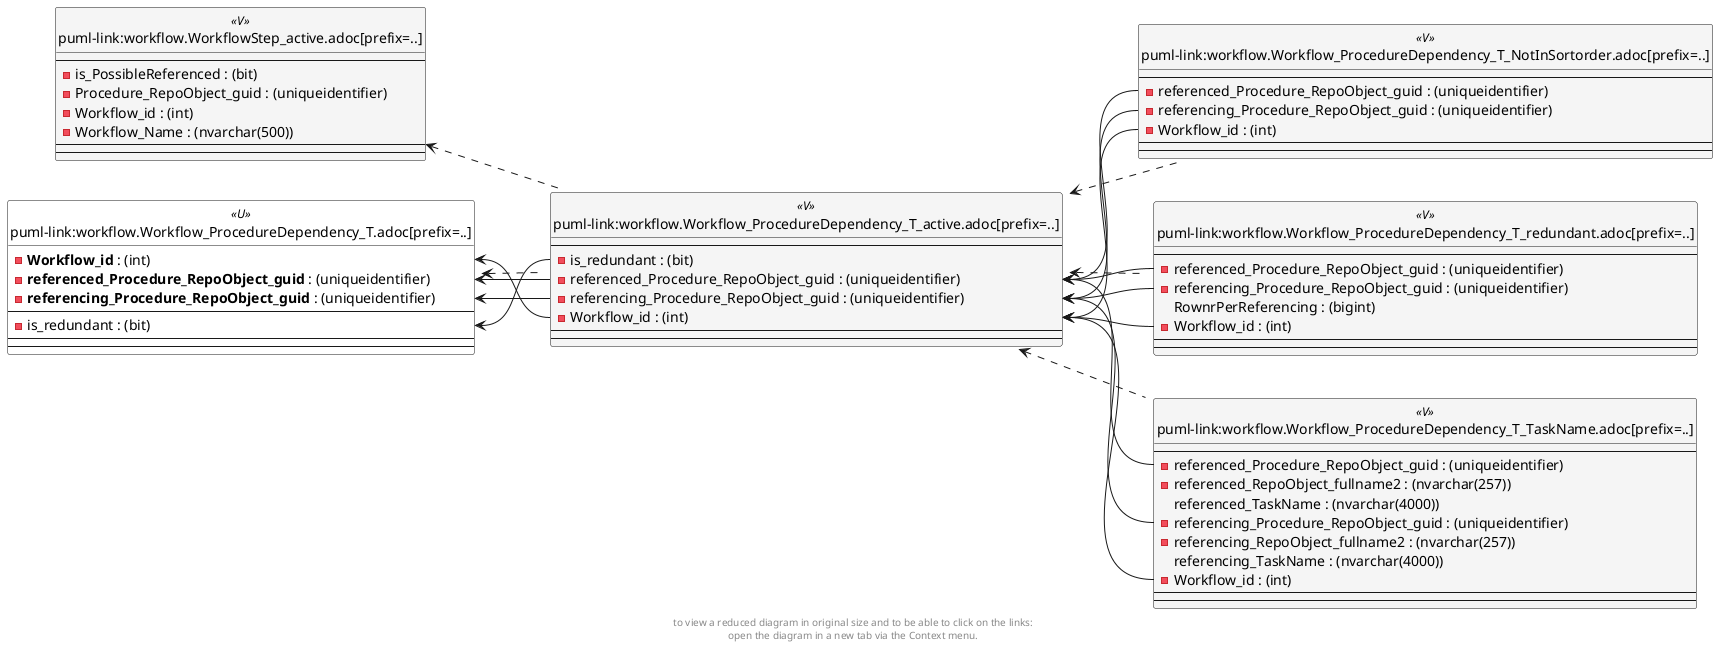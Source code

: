 @startuml
left to right direction
'top to bottom direction
hide circle
'avoide "." issues:
set namespaceSeparator none


skinparam class {
  BackgroundColor White
  BackgroundColor<<FN>> Yellow
  BackgroundColor<<FS>> Yellow
  BackgroundColor<<FT>> LightGray
  BackgroundColor<<IF>> Yellow
  BackgroundColor<<IS>> Yellow
  BackgroundColor<<P>> Aqua
  BackgroundColor<<PC>> Aqua
  BackgroundColor<<SN>> Yellow
  BackgroundColor<<SO>> SlateBlue
  BackgroundColor<<TF>> LightGray
  BackgroundColor<<TR>> Tomato
  BackgroundColor<<U>> White
  BackgroundColor<<V>> WhiteSmoke
  BackgroundColor<<X>> Aqua
}


entity "puml-link:workflow.Workflow_ProcedureDependency_T.adoc[prefix=..]" as workflow.Workflow_ProcedureDependency_T << U >> {
  - **Workflow_id** : (int)
  - **referenced_Procedure_RepoObject_guid** : (uniqueidentifier)
  - **referencing_Procedure_RepoObject_guid** : (uniqueidentifier)
  --
  - is_redundant : (bit)
  --
  --
}

entity "puml-link:workflow.Workflow_ProcedureDependency_T_active.adoc[prefix=..]" as workflow.Workflow_ProcedureDependency_T_active << V >> {
  --
  - is_redundant : (bit)
  - referenced_Procedure_RepoObject_guid : (uniqueidentifier)
  - referencing_Procedure_RepoObject_guid : (uniqueidentifier)
  - Workflow_id : (int)
  --
  --
}

entity "puml-link:workflow.Workflow_ProcedureDependency_T_NotInSortorder.adoc[prefix=..]" as workflow.Workflow_ProcedureDependency_T_NotInSortorder << V >> {
  --
  - referenced_Procedure_RepoObject_guid : (uniqueidentifier)
  - referencing_Procedure_RepoObject_guid : (uniqueidentifier)
  - Workflow_id : (int)
  --
  --
}

entity "puml-link:workflow.Workflow_ProcedureDependency_T_redundant.adoc[prefix=..]" as workflow.Workflow_ProcedureDependency_T_redundant << V >> {
  --
  - referenced_Procedure_RepoObject_guid : (uniqueidentifier)
  - referencing_Procedure_RepoObject_guid : (uniqueidentifier)
  RownrPerReferencing : (bigint)
  - Workflow_id : (int)
  --
  --
}

entity "puml-link:workflow.Workflow_ProcedureDependency_T_TaskName.adoc[prefix=..]" as workflow.Workflow_ProcedureDependency_T_TaskName << V >> {
  --
  - referenced_Procedure_RepoObject_guid : (uniqueidentifier)
  - referenced_RepoObject_fullname2 : (nvarchar(257))
  referenced_TaskName : (nvarchar(4000))
  - referencing_Procedure_RepoObject_guid : (uniqueidentifier)
  - referencing_RepoObject_fullname2 : (nvarchar(257))
  referencing_TaskName : (nvarchar(4000))
  - Workflow_id : (int)
  --
  --
}

entity "puml-link:workflow.WorkflowStep_active.adoc[prefix=..]" as workflow.WorkflowStep_active << V >> {
  --
  - is_PossibleReferenced : (bit)
  - Procedure_RepoObject_guid : (uniqueidentifier)
  - Workflow_id : (int)
  - Workflow_Name : (nvarchar(500))
  --
  --
}

workflow.Workflow_ProcedureDependency_T <.. workflow.Workflow_ProcedureDependency_T_active
workflow.Workflow_ProcedureDependency_T_active <.. workflow.Workflow_ProcedureDependency_T_TaskName
workflow.Workflow_ProcedureDependency_T_active <.. workflow.Workflow_ProcedureDependency_T_NotInSortorder
workflow.Workflow_ProcedureDependency_T_active <.. workflow.Workflow_ProcedureDependency_T_redundant
workflow.WorkflowStep_active <.. workflow.Workflow_ProcedureDependency_T_active
workflow.Workflow_ProcedureDependency_T::is_redundant <-- workflow.Workflow_ProcedureDependency_T_active::is_redundant
workflow.Workflow_ProcedureDependency_T::referenced_Procedure_RepoObject_guid <-- workflow.Workflow_ProcedureDependency_T_active::referenced_Procedure_RepoObject_guid
workflow.Workflow_ProcedureDependency_T::referencing_Procedure_RepoObject_guid <-- workflow.Workflow_ProcedureDependency_T_active::referencing_Procedure_RepoObject_guid
workflow.Workflow_ProcedureDependency_T::Workflow_id <-- workflow.Workflow_ProcedureDependency_T_active::Workflow_id
workflow.Workflow_ProcedureDependency_T_active::referenced_Procedure_RepoObject_guid <-- workflow.Workflow_ProcedureDependency_T_redundant::referenced_Procedure_RepoObject_guid
workflow.Workflow_ProcedureDependency_T_active::referenced_Procedure_RepoObject_guid <-- workflow.Workflow_ProcedureDependency_T_TaskName::referenced_Procedure_RepoObject_guid
workflow.Workflow_ProcedureDependency_T_active::referenced_Procedure_RepoObject_guid <-- workflow.Workflow_ProcedureDependency_T_NotInSortorder::referenced_Procedure_RepoObject_guid
workflow.Workflow_ProcedureDependency_T_active::referencing_Procedure_RepoObject_guid <-- workflow.Workflow_ProcedureDependency_T_redundant::referencing_Procedure_RepoObject_guid
workflow.Workflow_ProcedureDependency_T_active::referencing_Procedure_RepoObject_guid <-- workflow.Workflow_ProcedureDependency_T_TaskName::referencing_Procedure_RepoObject_guid
workflow.Workflow_ProcedureDependency_T_active::referencing_Procedure_RepoObject_guid <-- workflow.Workflow_ProcedureDependency_T_NotInSortorder::referencing_Procedure_RepoObject_guid
workflow.Workflow_ProcedureDependency_T_active::Workflow_id <-- workflow.Workflow_ProcedureDependency_T_redundant::Workflow_id
workflow.Workflow_ProcedureDependency_T_active::Workflow_id <-- workflow.Workflow_ProcedureDependency_T_TaskName::Workflow_id
workflow.Workflow_ProcedureDependency_T_active::Workflow_id <-- workflow.Workflow_ProcedureDependency_T_NotInSortorder::Workflow_id
footer
to view a reduced diagram in original size and to be able to click on the links:
open the diagram in a new tab via the Context menu.
end footer

@enduml

